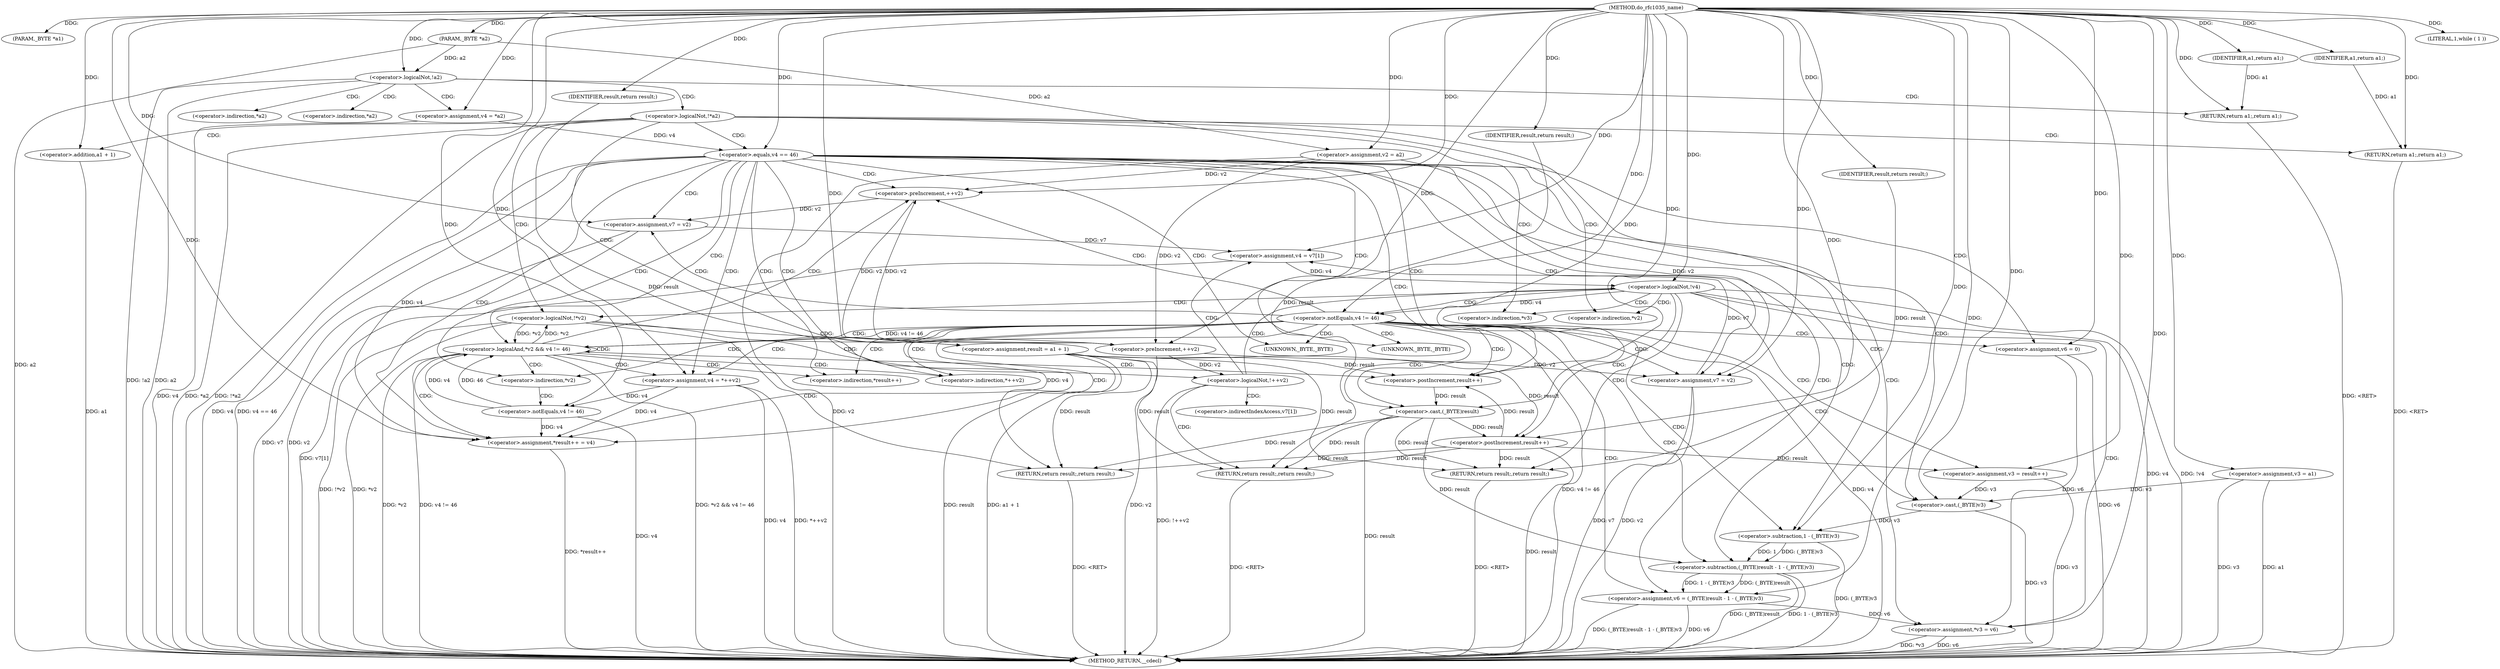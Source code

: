 digraph do_rfc1035_name {  
"1000107" [label = "(METHOD,do_rfc1035_name)" ]
"1000226" [label = "(METHOD_RETURN,__cdecl)" ]
"1000108" [label = "(PARAM,_BYTE *a1)" ]
"1000109" [label = "(PARAM,_BYTE *a2)" ]
"1000117" [label = "(<operator>.assignment,v2 = a2)" ]
"1000120" [label = "(<operator>.assignment,v3 = a1)" ]
"1000124" [label = "(<operator>.logicalNot,!a2)" ]
"1000126" [label = "(RETURN,return a1;,return a1;)" ]
"1000127" [label = "(IDENTIFIER,a1,return a1;)" ]
"1000128" [label = "(<operator>.assignment,v4 = *a2)" ]
"1000133" [label = "(<operator>.logicalNot,!*a2)" ]
"1000136" [label = "(RETURN,return a1;,return a1;)" ]
"1000137" [label = "(IDENTIFIER,a1,return a1;)" ]
"1000138" [label = "(<operator>.assignment,result = a1 + 1)" ]
"1000140" [label = "(<operator>.addition,a1 + 1)" ]
"1000144" [label = "(<operator>.equals,v4 == 46)" ]
"1000151" [label = "(<operator>.assignment,*result++ = v4)" ]
"1000153" [label = "(<operator>.postIncrement,result++)" ]
"1000156" [label = "(<operator>.assignment,v4 = *++v2)" ]
"1000159" [label = "(<operator>.preIncrement,++v2)" ]
"1000161" [label = "(<operator>.logicalAnd,*v2 && v4 != 46)" ]
"1000164" [label = "(<operator>.notEquals,v4 != 46)" ]
"1000167" [label = "(<operator>.assignment,v6 = (_BYTE)result - 1 - (_BYTE)v3)" ]
"1000169" [label = "(<operator>.subtraction,(_BYTE)result - 1 - (_BYTE)v3)" ]
"1000170" [label = "(<operator>.cast,(_BYTE)result)" ]
"1000173" [label = "(<operator>.subtraction,1 - (_BYTE)v3)" ]
"1000175" [label = "(<operator>.cast,(_BYTE)v3)" ]
"1000178" [label = "(<operator>.assignment,v7 = v2)" ]
"1000182" [label = "(LITERAL,1,while ( 1 ))" ]
"1000184" [label = "(<operator>.assignment,*v3 = v6)" ]
"1000189" [label = "(<operator>.logicalNot,!*v2)" ]
"1000192" [label = "(RETURN,return result;,return result;)" ]
"1000193" [label = "(IDENTIFIER,result,return result;)" ]
"1000195" [label = "(<operator>.logicalNot,!++v2)" ]
"1000196" [label = "(<operator>.preIncrement,++v2)" ]
"1000198" [label = "(RETURN,return result;,return result;)" ]
"1000199" [label = "(IDENTIFIER,result,return result;)" ]
"1000200" [label = "(<operator>.assignment,v4 = v7[1])" ]
"1000206" [label = "(<operator>.logicalNot,!v4)" ]
"1000208" [label = "(RETURN,return result;,return result;)" ]
"1000209" [label = "(IDENTIFIER,result,return result;)" ]
"1000210" [label = "(<operator>.assignment,v3 = result++)" ]
"1000212" [label = "(<operator>.postIncrement,result++)" ]
"1000215" [label = "(<operator>.notEquals,v4 != 46)" ]
"1000220" [label = "(<operator>.assignment,v7 = v2)" ]
"1000223" [label = "(<operator>.assignment,v6 = 0)" ]
"1000130" [label = "(<operator>.indirection,*a2)" ]
"1000134" [label = "(<operator>.indirection,*a2)" ]
"1000152" [label = "(<operator>.indirection,*result++)" ]
"1000158" [label = "(<operator>.indirection,*++v2)" ]
"1000162" [label = "(<operator>.indirection,*v2)" ]
"1000171" [label = "(UNKNOWN,_BYTE,_BYTE)" ]
"1000176" [label = "(UNKNOWN,_BYTE,_BYTE)" ]
"1000185" [label = "(<operator>.indirection,*v3)" ]
"1000190" [label = "(<operator>.indirection,*v2)" ]
"1000202" [label = "(<operator>.indirectIndexAccess,v7[1])" ]
  "1000126" -> "1000226"  [ label = "DDG: <RET>"] 
  "1000198" -> "1000226"  [ label = "DDG: <RET>"] 
  "1000136" -> "1000226"  [ label = "DDG: <RET>"] 
  "1000192" -> "1000226"  [ label = "DDG: <RET>"] 
  "1000208" -> "1000226"  [ label = "DDG: <RET>"] 
  "1000124" -> "1000226"  [ label = "DDG: !a2"] 
  "1000169" -> "1000226"  [ label = "DDG: (_BYTE)result"] 
  "1000184" -> "1000226"  [ label = "DDG: v6"] 
  "1000195" -> "1000226"  [ label = "DDG: !++v2"] 
  "1000161" -> "1000226"  [ label = "DDG: v4 != 46"] 
  "1000144" -> "1000226"  [ label = "DDG: v4 == 46"] 
  "1000161" -> "1000226"  [ label = "DDG: *v2 && v4 != 46"] 
  "1000138" -> "1000226"  [ label = "DDG: result"] 
  "1000109" -> "1000226"  [ label = "DDG: a2"] 
  "1000189" -> "1000226"  [ label = "DDG: !*v2"] 
  "1000117" -> "1000226"  [ label = "DDG: v2"] 
  "1000120" -> "1000226"  [ label = "DDG: a1"] 
  "1000212" -> "1000226"  [ label = "DDG: result"] 
  "1000156" -> "1000226"  [ label = "DDG: v4"] 
  "1000210" -> "1000226"  [ label = "DDG: v3"] 
  "1000220" -> "1000226"  [ label = "DDG: v7"] 
  "1000151" -> "1000226"  [ label = "DDG: *result++"] 
  "1000120" -> "1000226"  [ label = "DDG: v3"] 
  "1000133" -> "1000226"  [ label = "DDG: *a2"] 
  "1000133" -> "1000226"  [ label = "DDG: !*a2"] 
  "1000223" -> "1000226"  [ label = "DDG: v6"] 
  "1000178" -> "1000226"  [ label = "DDG: v2"] 
  "1000156" -> "1000226"  [ label = "DDG: *++v2"] 
  "1000189" -> "1000226"  [ label = "DDG: *v2"] 
  "1000215" -> "1000226"  [ label = "DDG: v4 != 46"] 
  "1000184" -> "1000226"  [ label = "DDG: *v3"] 
  "1000206" -> "1000226"  [ label = "DDG: v4"] 
  "1000220" -> "1000226"  [ label = "DDG: v2"] 
  "1000140" -> "1000226"  [ label = "DDG: a1"] 
  "1000124" -> "1000226"  [ label = "DDG: a2"] 
  "1000206" -> "1000226"  [ label = "DDG: !v4"] 
  "1000175" -> "1000226"  [ label = "DDG: v3"] 
  "1000178" -> "1000226"  [ label = "DDG: v7"] 
  "1000167" -> "1000226"  [ label = "DDG: (_BYTE)result - 1 - (_BYTE)v3"] 
  "1000138" -> "1000226"  [ label = "DDG: a1 + 1"] 
  "1000144" -> "1000226"  [ label = "DDG: v4"] 
  "1000215" -> "1000226"  [ label = "DDG: v4"] 
  "1000169" -> "1000226"  [ label = "DDG: 1 - (_BYTE)v3"] 
  "1000128" -> "1000226"  [ label = "DDG: v4"] 
  "1000173" -> "1000226"  [ label = "DDG: (_BYTE)v3"] 
  "1000170" -> "1000226"  [ label = "DDG: result"] 
  "1000200" -> "1000226"  [ label = "DDG: v7[1]"] 
  "1000196" -> "1000226"  [ label = "DDG: v2"] 
  "1000167" -> "1000226"  [ label = "DDG: v6"] 
  "1000164" -> "1000226"  [ label = "DDG: v4"] 
  "1000161" -> "1000226"  [ label = "DDG: *v2"] 
  "1000107" -> "1000108"  [ label = "DDG: "] 
  "1000107" -> "1000109"  [ label = "DDG: "] 
  "1000109" -> "1000117"  [ label = "DDG: a2"] 
  "1000107" -> "1000117"  [ label = "DDG: "] 
  "1000107" -> "1000120"  [ label = "DDG: "] 
  "1000109" -> "1000124"  [ label = "DDG: a2"] 
  "1000107" -> "1000124"  [ label = "DDG: "] 
  "1000127" -> "1000126"  [ label = "DDG: a1"] 
  "1000107" -> "1000126"  [ label = "DDG: "] 
  "1000107" -> "1000127"  [ label = "DDG: "] 
  "1000107" -> "1000128"  [ label = "DDG: "] 
  "1000137" -> "1000136"  [ label = "DDG: a1"] 
  "1000107" -> "1000136"  [ label = "DDG: "] 
  "1000107" -> "1000137"  [ label = "DDG: "] 
  "1000107" -> "1000138"  [ label = "DDG: "] 
  "1000107" -> "1000140"  [ label = "DDG: "] 
  "1000128" -> "1000144"  [ label = "DDG: v4"] 
  "1000107" -> "1000144"  [ label = "DDG: "] 
  "1000156" -> "1000151"  [ label = "DDG: v4"] 
  "1000144" -> "1000151"  [ label = "DDG: v4"] 
  "1000215" -> "1000151"  [ label = "DDG: v4"] 
  "1000164" -> "1000151"  [ label = "DDG: v4"] 
  "1000107" -> "1000151"  [ label = "DDG: "] 
  "1000138" -> "1000153"  [ label = "DDG: result"] 
  "1000212" -> "1000153"  [ label = "DDG: result"] 
  "1000107" -> "1000153"  [ label = "DDG: "] 
  "1000107" -> "1000156"  [ label = "DDG: "] 
  "1000117" -> "1000159"  [ label = "DDG: v2"] 
  "1000196" -> "1000159"  [ label = "DDG: v2"] 
  "1000107" -> "1000159"  [ label = "DDG: "] 
  "1000189" -> "1000161"  [ label = "DDG: *v2"] 
  "1000164" -> "1000161"  [ label = "DDG: v4"] 
  "1000164" -> "1000161"  [ label = "DDG: 46"] 
  "1000215" -> "1000161"  [ label = "DDG: v4 != 46"] 
  "1000156" -> "1000164"  [ label = "DDG: v4"] 
  "1000107" -> "1000164"  [ label = "DDG: "] 
  "1000169" -> "1000167"  [ label = "DDG: (_BYTE)result"] 
  "1000169" -> "1000167"  [ label = "DDG: 1 - (_BYTE)v3"] 
  "1000107" -> "1000167"  [ label = "DDG: "] 
  "1000170" -> "1000169"  [ label = "DDG: result"] 
  "1000153" -> "1000170"  [ label = "DDG: result"] 
  "1000107" -> "1000170"  [ label = "DDG: "] 
  "1000173" -> "1000169"  [ label = "DDG: 1"] 
  "1000173" -> "1000169"  [ label = "DDG: (_BYTE)v3"] 
  "1000107" -> "1000173"  [ label = "DDG: "] 
  "1000175" -> "1000173"  [ label = "DDG: v3"] 
  "1000210" -> "1000175"  [ label = "DDG: v3"] 
  "1000120" -> "1000175"  [ label = "DDG: v3"] 
  "1000107" -> "1000175"  [ label = "DDG: "] 
  "1000159" -> "1000178"  [ label = "DDG: v2"] 
  "1000107" -> "1000178"  [ label = "DDG: "] 
  "1000107" -> "1000182"  [ label = "DDG: "] 
  "1000223" -> "1000184"  [ label = "DDG: v6"] 
  "1000167" -> "1000184"  [ label = "DDG: v6"] 
  "1000107" -> "1000184"  [ label = "DDG: "] 
  "1000161" -> "1000189"  [ label = "DDG: *v2"] 
  "1000193" -> "1000192"  [ label = "DDG: result"] 
  "1000138" -> "1000192"  [ label = "DDG: result"] 
  "1000212" -> "1000192"  [ label = "DDG: result"] 
  "1000170" -> "1000192"  [ label = "DDG: result"] 
  "1000107" -> "1000193"  [ label = "DDG: "] 
  "1000196" -> "1000195"  [ label = "DDG: v2"] 
  "1000107" -> "1000196"  [ label = "DDG: "] 
  "1000159" -> "1000196"  [ label = "DDG: v2"] 
  "1000117" -> "1000196"  [ label = "DDG: v2"] 
  "1000199" -> "1000198"  [ label = "DDG: result"] 
  "1000138" -> "1000198"  [ label = "DDG: result"] 
  "1000212" -> "1000198"  [ label = "DDG: result"] 
  "1000170" -> "1000198"  [ label = "DDG: result"] 
  "1000107" -> "1000199"  [ label = "DDG: "] 
  "1000220" -> "1000200"  [ label = "DDG: v7"] 
  "1000178" -> "1000200"  [ label = "DDG: v7"] 
  "1000107" -> "1000200"  [ label = "DDG: "] 
  "1000200" -> "1000206"  [ label = "DDG: v4"] 
  "1000107" -> "1000206"  [ label = "DDG: "] 
  "1000209" -> "1000208"  [ label = "DDG: result"] 
  "1000138" -> "1000208"  [ label = "DDG: result"] 
  "1000212" -> "1000208"  [ label = "DDG: result"] 
  "1000170" -> "1000208"  [ label = "DDG: result"] 
  "1000107" -> "1000209"  [ label = "DDG: "] 
  "1000107" -> "1000210"  [ label = "DDG: "] 
  "1000212" -> "1000210"  [ label = "DDG: result"] 
  "1000138" -> "1000212"  [ label = "DDG: result"] 
  "1000170" -> "1000212"  [ label = "DDG: result"] 
  "1000107" -> "1000212"  [ label = "DDG: "] 
  "1000206" -> "1000215"  [ label = "DDG: v4"] 
  "1000107" -> "1000215"  [ label = "DDG: "] 
  "1000117" -> "1000220"  [ label = "DDG: v2"] 
  "1000196" -> "1000220"  [ label = "DDG: v2"] 
  "1000107" -> "1000220"  [ label = "DDG: "] 
  "1000107" -> "1000223"  [ label = "DDG: "] 
  "1000124" -> "1000128"  [ label = "CDG: "] 
  "1000124" -> "1000126"  [ label = "CDG: "] 
  "1000124" -> "1000134"  [ label = "CDG: "] 
  "1000124" -> "1000133"  [ label = "CDG: "] 
  "1000124" -> "1000130"  [ label = "CDG: "] 
  "1000133" -> "1000144"  [ label = "CDG: "] 
  "1000133" -> "1000140"  [ label = "CDG: "] 
  "1000133" -> "1000138"  [ label = "CDG: "] 
  "1000133" -> "1000136"  [ label = "CDG: "] 
  "1000133" -> "1000190"  [ label = "CDG: "] 
  "1000133" -> "1000189"  [ label = "CDG: "] 
  "1000133" -> "1000185"  [ label = "CDG: "] 
  "1000133" -> "1000184"  [ label = "CDG: "] 
  "1000144" -> "1000176"  [ label = "CDG: "] 
  "1000144" -> "1000175"  [ label = "CDG: "] 
  "1000144" -> "1000173"  [ label = "CDG: "] 
  "1000144" -> "1000171"  [ label = "CDG: "] 
  "1000144" -> "1000170"  [ label = "CDG: "] 
  "1000144" -> "1000169"  [ label = "CDG: "] 
  "1000144" -> "1000167"  [ label = "CDG: "] 
  "1000144" -> "1000162"  [ label = "CDG: "] 
  "1000144" -> "1000161"  [ label = "CDG: "] 
  "1000144" -> "1000178"  [ label = "CDG: "] 
  "1000144" -> "1000223"  [ label = "CDG: "] 
  "1000144" -> "1000220"  [ label = "CDG: "] 
  "1000144" -> "1000159"  [ label = "CDG: "] 
  "1000144" -> "1000158"  [ label = "CDG: "] 
  "1000144" -> "1000156"  [ label = "CDG: "] 
  "1000144" -> "1000153"  [ label = "CDG: "] 
  "1000144" -> "1000152"  [ label = "CDG: "] 
  "1000144" -> "1000151"  [ label = "CDG: "] 
  "1000161" -> "1000162"  [ label = "CDG: "] 
  "1000161" -> "1000161"  [ label = "CDG: "] 
  "1000161" -> "1000159"  [ label = "CDG: "] 
  "1000161" -> "1000158"  [ label = "CDG: "] 
  "1000161" -> "1000156"  [ label = "CDG: "] 
  "1000161" -> "1000153"  [ label = "CDG: "] 
  "1000161" -> "1000152"  [ label = "CDG: "] 
  "1000161" -> "1000151"  [ label = "CDG: "] 
  "1000162" -> "1000164"  [ label = "CDG: "] 
  "1000189" -> "1000192"  [ label = "CDG: "] 
  "1000189" -> "1000196"  [ label = "CDG: "] 
  "1000189" -> "1000195"  [ label = "CDG: "] 
  "1000195" -> "1000206"  [ label = "CDG: "] 
  "1000195" -> "1000202"  [ label = "CDG: "] 
  "1000195" -> "1000200"  [ label = "CDG: "] 
  "1000195" -> "1000198"  [ label = "CDG: "] 
  "1000206" -> "1000208"  [ label = "CDG: "] 
  "1000206" -> "1000215"  [ label = "CDG: "] 
  "1000206" -> "1000212"  [ label = "CDG: "] 
  "1000206" -> "1000210"  [ label = "CDG: "] 
  "1000206" -> "1000190"  [ label = "CDG: "] 
  "1000206" -> "1000189"  [ label = "CDG: "] 
  "1000206" -> "1000185"  [ label = "CDG: "] 
  "1000206" -> "1000184"  [ label = "CDG: "] 
  "1000215" -> "1000176"  [ label = "CDG: "] 
  "1000215" -> "1000175"  [ label = "CDG: "] 
  "1000215" -> "1000173"  [ label = "CDG: "] 
  "1000215" -> "1000171"  [ label = "CDG: "] 
  "1000215" -> "1000170"  [ label = "CDG: "] 
  "1000215" -> "1000169"  [ label = "CDG: "] 
  "1000215" -> "1000167"  [ label = "CDG: "] 
  "1000215" -> "1000162"  [ label = "CDG: "] 
  "1000215" -> "1000161"  [ label = "CDG: "] 
  "1000215" -> "1000178"  [ label = "CDG: "] 
  "1000215" -> "1000223"  [ label = "CDG: "] 
  "1000215" -> "1000220"  [ label = "CDG: "] 
  "1000215" -> "1000159"  [ label = "CDG: "] 
  "1000215" -> "1000158"  [ label = "CDG: "] 
  "1000215" -> "1000156"  [ label = "CDG: "] 
  "1000215" -> "1000153"  [ label = "CDG: "] 
  "1000215" -> "1000152"  [ label = "CDG: "] 
  "1000215" -> "1000151"  [ label = "CDG: "] 
}
